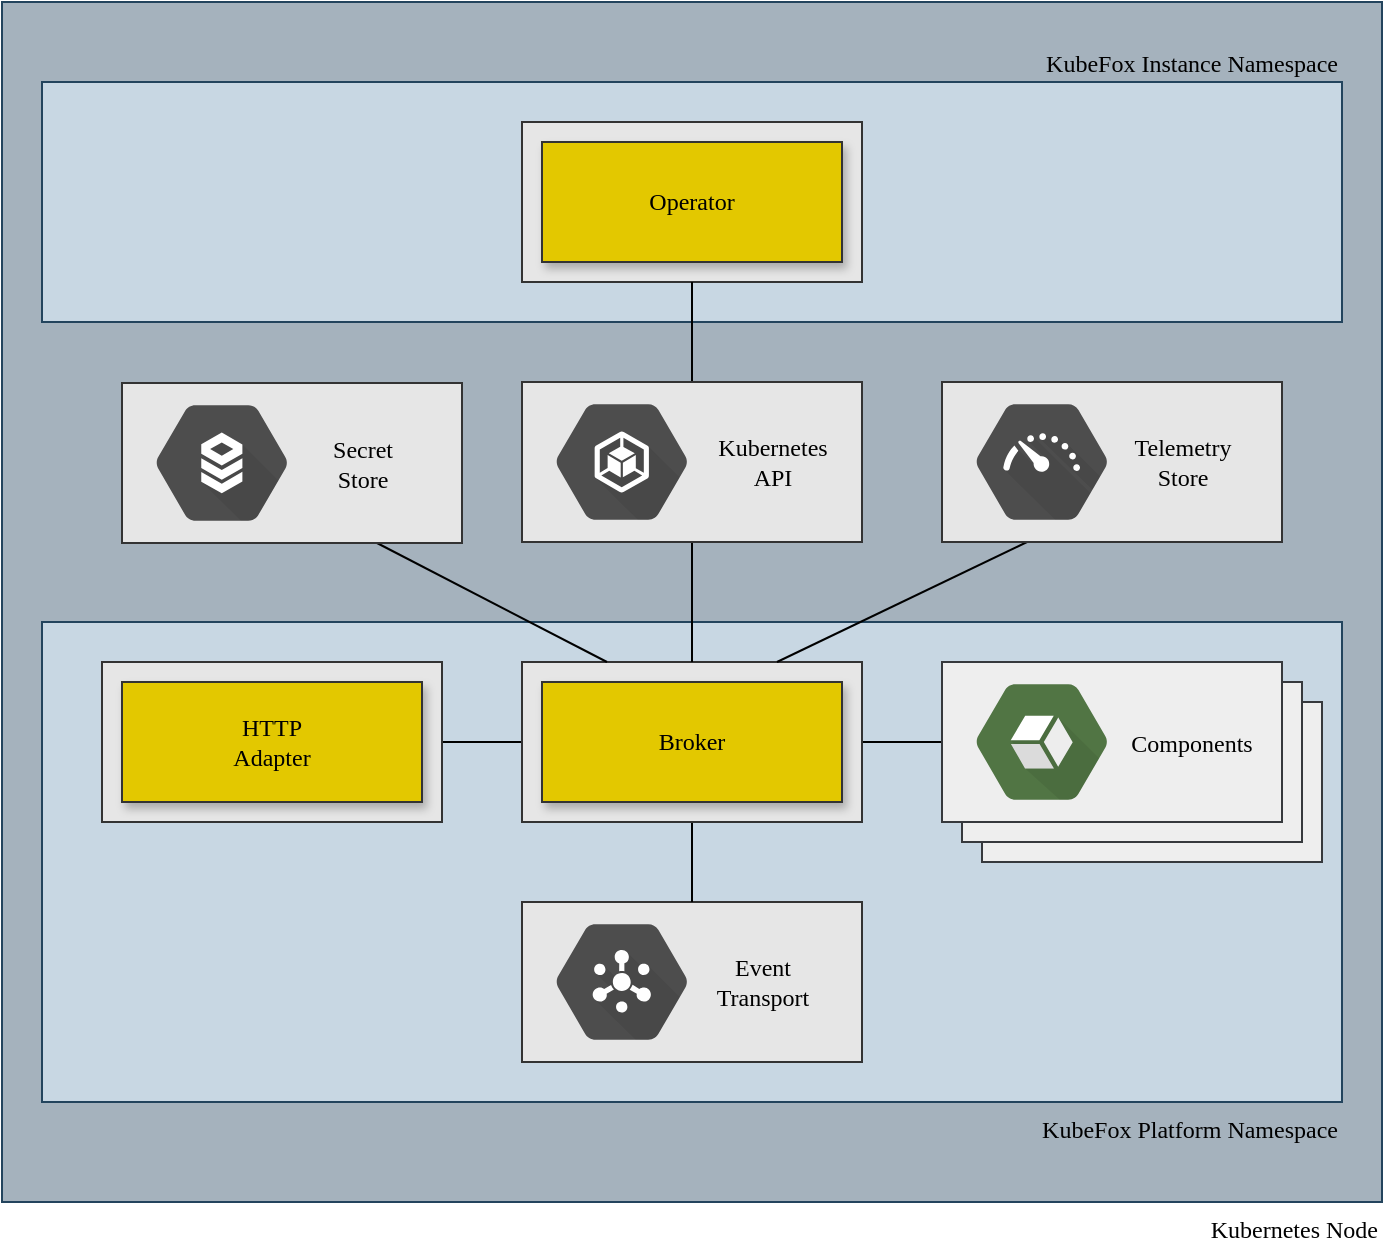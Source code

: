 <mxfile version="22.1.2" type="device">
  <diagram id="nvOsGFMiorbk_OA-nkvQ" name="Page-1">
    <mxGraphModel dx="1674" dy="833" grid="1" gridSize="10" guides="1" tooltips="1" connect="1" arrows="1" fold="1" page="0" pageScale="1" pageWidth="850" pageHeight="1100" background="#ffffff" math="0" shadow="0">
      <root>
        <mxCell id="0" />
        <mxCell id="1" parent="0" />
        <mxCell id="DgSnzCziOJDxKs8Z_xna-8" value="Kubernetes Node" style="rounded=0;whiteSpace=wrap;html=1;verticalAlign=top;fontFamily=Source Code Pro;fontSource=https%3A%2F%2Ffonts.googleapis.com%2Fcss%3Ffamily%3DSource%2BCode%2BPro;fontSize=12;labelPosition=center;verticalLabelPosition=bottom;align=right;spacingLeft=0;sketch=0;spacingRight=0;fillColor=#A5B2BD;strokeColor=#23445d;" parent="1" vertex="1">
          <mxGeometry x="600" y="780" width="690" height="600" as="geometry" />
        </mxCell>
        <mxCell id="hHuCMAb4LzYqgweW_ZiV-6" value="KubeFox Platform Namespace" style="rounded=0;whiteSpace=wrap;html=1;strokeColor=#23445d;fillColor=#C8D7E3;verticalAlign=top;fontFamily=Source Code Pro;fontSource=https%3A%2F%2Ffonts.googleapis.com%2Fcss%3Ffamily%3DSource%2BCode%2BPro;fontSize=12;labelPosition=center;verticalLabelPosition=bottom;align=right;spacingLeft=0;sketch=0;spacingRight=0;" vertex="1" parent="1">
          <mxGeometry x="620" y="1090" width="650" height="240" as="geometry" />
        </mxCell>
        <mxCell id="hHuCMAb4LzYqgweW_ZiV-9" style="rounded=0;orthogonalLoop=1;jettySize=auto;html=1;exitX=1;exitY=0.5;exitDx=0;exitDy=0;entryX=0;entryY=0.5;entryDx=0;entryDy=0;endArrow=none;endFill=0;fontFamily=Source Code Pro;fontSource=https%3A%2F%2Ffonts.googleapis.com%2Fcss%3Ffamily%3DSource%2BCode%2BPro;" edge="1" parent="1" source="hHuCMAb4LzYqgweW_ZiV-1" target="DgSnzCziOJDxKs8Z_xna-59">
          <mxGeometry relative="1" as="geometry" />
        </mxCell>
        <mxCell id="hHuCMAb4LzYqgweW_ZiV-22" style="edgeStyle=none;shape=connector;rounded=0;orthogonalLoop=1;jettySize=auto;html=1;exitX=1;exitY=0.5;exitDx=0;exitDy=0;entryX=0;entryY=0.5;entryDx=0;entryDy=0;labelBackgroundColor=default;strokeColor=default;align=center;verticalAlign=middle;fontFamily=Source Code Pro;fontSize=11;fontColor=default;endArrow=none;endFill=0;fontSource=https%3A%2F%2Ffonts.googleapis.com%2Fcss%3Ffamily%3DSource%2BCode%2BPro;" edge="1" parent="1" source="hHuCMAb4LzYqgweW_ZiV-3" target="hHuCMAb4LzYqgweW_ZiV-1">
          <mxGeometry relative="1" as="geometry" />
        </mxCell>
        <mxCell id="hHuCMAb4LzYqgweW_ZiV-3" value="" style="rounded=0;whiteSpace=wrap;html=1;strokeColor=#333333;fillColor=#E6E6E6;verticalAlign=top;fontFamily=Source Code Pro;fontSize=12;labelPosition=center;verticalLabelPosition=bottom;align=center;spacingLeft=4;sketch=0;fontColor=#000000;labelBackgroundColor=none;fontSource=https%3A%2F%2Ffonts.googleapis.com%2Fcss%3Ffamily%3DSource%2BCode%2BPro;" vertex="1" parent="1">
          <mxGeometry x="650" y="1110" width="170" height="80" as="geometry" />
        </mxCell>
        <mxCell id="hHuCMAb4LzYqgweW_ZiV-4" value="HTTP&lt;br&gt;Adapter" style="rounded=0;whiteSpace=wrap;html=1;strokeColor=#333333;fillColor=#e3c800;verticalAlign=middle;fontFamily=Source Code Pro;fontSize=12;fontColor=#000000;shadow=1;labelBackgroundColor=none;fontSource=https%3A%2F%2Ffonts.googleapis.com%2Fcss%3Ffamily%3DSource%2BCode%2BPro;spacingLeft=0;spacingTop=0;spacingBottom=0;spacing=2;" vertex="1" parent="1">
          <mxGeometry x="660" y="1120" width="150" height="60" as="geometry" />
        </mxCell>
        <mxCell id="hHuCMAb4LzYqgweW_ZiV-8" value="" style="rounded=0;whiteSpace=wrap;html=1;strokeColor=#333333;fillColor=#E6E6E6;verticalAlign=top;fontFamily=Source Code Pro;fontSize=12;labelPosition=center;verticalLabelPosition=bottom;align=center;spacingLeft=0;sketch=0;fontColor=#000000;labelBackgroundColor=none;fontSource=https%3A%2F%2Ffonts.googleapis.com%2Fcss%3Ffamily%3DSource%2BCode%2BPro;" vertex="1" parent="1">
          <mxGeometry x="860" y="1230" width="170" height="80" as="geometry" />
        </mxCell>
        <mxCell id="DgSnzCziOJDxKs8Z_xna-7" value="Event&lt;br&gt;Transport" style="sketch=0;html=1;fillColor=#4D4D4D;strokeColor=none;verticalAlign=middle;labelPosition=right;verticalLabelPosition=middle;align=center;spacingTop=0;fontSize=12;fontStyle=0;fontColor=#000000;shape=mxgraph.gcp2.hexIcon;prIcon=cloud_pubsub;fontFamily=Source Code Pro;fontSource=https%3A%2F%2Ffonts.googleapis.com%2Fcss%3Ffamily%3DSource%2BCode%2BPro;spacingBottom=0;shadow=0;spacingRight=0;spacingLeft=-60;" parent="1" vertex="1">
          <mxGeometry x="860" y="1227.5" width="100" height="85" as="geometry" />
        </mxCell>
        <mxCell id="hHuCMAb4LzYqgweW_ZiV-14" style="edgeStyle=none;shape=connector;rounded=0;orthogonalLoop=1;jettySize=auto;html=1;exitX=0.5;exitY=1;exitDx=0;exitDy=0;entryX=0.5;entryY=0;entryDx=0;entryDy=0;labelBackgroundColor=default;strokeColor=default;align=center;verticalAlign=middle;fontFamily=Source Code Pro;fontSize=11;fontColor=default;endArrow=none;endFill=0;fontSource=https%3A%2F%2Ffonts.googleapis.com%2Fcss%3Ffamily%3DSource%2BCode%2BPro;" edge="1" parent="1" source="hHuCMAb4LzYqgweW_ZiV-1" target="hHuCMAb4LzYqgweW_ZiV-8">
          <mxGeometry relative="1" as="geometry" />
        </mxCell>
        <mxCell id="hHuCMAb4LzYqgweW_ZiV-1" value="" style="rounded=0;whiteSpace=wrap;html=1;strokeColor=#333333;fillColor=#E6E6E6;verticalAlign=top;fontFamily=Source Code Pro;fontSize=12;labelPosition=center;verticalLabelPosition=bottom;align=center;spacingLeft=4;sketch=0;fontColor=#000000;labelBackgroundColor=none;fontSource=https%3A%2F%2Ffonts.googleapis.com%2Fcss%3Ffamily%3DSource%2BCode%2BPro;" vertex="1" parent="1">
          <mxGeometry x="860" y="1110" width="170" height="80" as="geometry" />
        </mxCell>
        <mxCell id="hHuCMAb4LzYqgweW_ZiV-2" value="Broker" style="rounded=0;whiteSpace=wrap;html=1;strokeColor=#333333;fillColor=#e3c800;verticalAlign=middle;fontFamily=Source Code Pro;fontSize=12;fontColor=#000000;shadow=1;labelBackgroundColor=none;fontSource=https%3A%2F%2Ffonts.googleapis.com%2Fcss%3Ffamily%3DSource%2BCode%2BPro;spacingLeft=0;spacingTop=0;spacingBottom=0;spacing=2;" vertex="1" parent="1">
          <mxGeometry x="870" y="1120" width="150" height="60" as="geometry" />
        </mxCell>
        <mxCell id="hHuCMAb4LzYqgweW_ZiV-15" style="edgeStyle=none;shape=connector;rounded=0;orthogonalLoop=1;jettySize=auto;html=1;exitX=0.5;exitY=0;exitDx=0;exitDy=0;entryX=0.5;entryY=1;entryDx=0;entryDy=0;labelBackgroundColor=default;strokeColor=default;align=center;verticalAlign=middle;fontFamily=Source Code Pro;fontSize=11;fontColor=default;endArrow=none;endFill=0;fontSource=https%3A%2F%2Ffonts.googleapis.com%2Fcss%3Ffamily%3DSource%2BCode%2BPro;" edge="1" parent="1" source="hHuCMAb4LzYqgweW_ZiV-1" target="hHuCMAb4LzYqgweW_ZiV-43">
          <mxGeometry relative="1" as="geometry" />
        </mxCell>
        <mxCell id="hHuCMAb4LzYqgweW_ZiV-18" value="" style="rounded=0;whiteSpace=wrap;html=1;strokeColor=#36393d;fillColor=#eeeeee;verticalAlign=top;fontFamily=Source Code Pro;fontSource=https%3A%2F%2Ffonts.googleapis.com%2Fcss%3Ffamily%3DSource%2BCode%2BPro;fontSize=12;labelPosition=center;verticalLabelPosition=bottom;align=center;spacingLeft=4;sketch=0;" vertex="1" parent="1">
          <mxGeometry x="1090" y="1130" width="170" height="80" as="geometry" />
        </mxCell>
        <mxCell id="hHuCMAb4LzYqgweW_ZiV-16" value="" style="rounded=0;whiteSpace=wrap;html=1;strokeColor=#36393d;fillColor=#eeeeee;verticalAlign=top;fontFamily=Source Code Pro;fontSource=https%3A%2F%2Ffonts.googleapis.com%2Fcss%3Ffamily%3DSource%2BCode%2BPro;fontSize=12;labelPosition=center;verticalLabelPosition=bottom;align=center;spacingLeft=4;sketch=0;" vertex="1" parent="1">
          <mxGeometry x="1080" y="1120" width="170" height="80" as="geometry" />
        </mxCell>
        <mxCell id="DgSnzCziOJDxKs8Z_xna-59" value="" style="rounded=0;whiteSpace=wrap;html=1;strokeColor=#36393d;fillColor=#eeeeee;verticalAlign=top;fontFamily=Source Code Pro;fontSource=https%3A%2F%2Ffonts.googleapis.com%2Fcss%3Ffamily%3DSource%2BCode%2BPro;fontSize=12;labelPosition=center;verticalLabelPosition=bottom;align=center;spacingLeft=4;sketch=0;" parent="1" vertex="1">
          <mxGeometry x="1070" y="1110" width="170" height="80" as="geometry" />
        </mxCell>
        <mxCell id="5H6KGwHTrD5YW4fPExSh-25" value="Components" style="sketch=0;fillColor=#517544;strokeColor=none;verticalAlign=middle;labelPosition=right;verticalLabelPosition=middle;align=center;spacingTop=0;fontSize=12;fontStyle=0;fontColor=#000000;shape=mxgraph.gcp2.hexIcon;prIcon=stackdriver;rounded=1;shadow=0;glass=0;fontFamily=Source Code Pro;fontSource=https%3A%2F%2Ffonts.googleapis.com%2Fcss%3Ffamily%3DSource%2BCode%2BPro;spacingBottom=0;spacingLeft=-50;" parent="1" vertex="1">
          <mxGeometry x="1070" y="1107.5" width="100" height="85" as="geometry" />
        </mxCell>
        <mxCell id="hHuCMAb4LzYqgweW_ZiV-24" style="edgeStyle=none;shape=connector;rounded=0;orthogonalLoop=1;jettySize=auto;html=1;exitX=0.25;exitY=0;exitDx=0;exitDy=0;entryX=0.75;entryY=0.67;entryDx=0;entryDy=0;entryPerimeter=0;labelBackgroundColor=default;strokeColor=default;align=center;verticalAlign=middle;fontFamily=Helvetica;fontSize=11;fontColor=default;endArrow=none;endFill=0;" edge="1" parent="1" source="hHuCMAb4LzYqgweW_ZiV-41" target="DgSnzCziOJDxKs8Z_xna-26">
          <mxGeometry relative="1" as="geometry" />
        </mxCell>
        <mxCell id="hHuCMAb4LzYqgweW_ZiV-25" style="edgeStyle=none;shape=connector;rounded=0;orthogonalLoop=1;jettySize=auto;html=1;exitX=0.75;exitY=0;exitDx=0;exitDy=0;labelBackgroundColor=default;strokeColor=default;align=center;verticalAlign=middle;fontFamily=Helvetica;fontSize=11;fontColor=default;endArrow=none;endFill=0;entryX=0.25;entryY=1;entryDx=0;entryDy=0;" edge="1" parent="1" source="hHuCMAb4LzYqgweW_ZiV-1" target="hHuCMAb4LzYqgweW_ZiV-45">
          <mxGeometry relative="1" as="geometry">
            <mxPoint x="350" y="1090" as="targetPoint" />
          </mxGeometry>
        </mxCell>
        <mxCell id="hHuCMAb4LzYqgweW_ZiV-26" value="KubeFox Instance Namespace" style="rounded=0;whiteSpace=wrap;html=1;strokeColor=#23445d;fillColor=#C8D7E3;verticalAlign=bottom;fontFamily=Source Code Pro;fontSource=https%3A%2F%2Ffonts.googleapis.com%2Fcss%3Ffamily%3DSource%2BCode%2BPro;fontSize=12;labelPosition=center;verticalLabelPosition=top;align=right;spacingLeft=0;sketch=0;spacingRight=0;" vertex="1" parent="1">
          <mxGeometry x="620" y="820" width="650" height="120" as="geometry" />
        </mxCell>
        <mxCell id="hHuCMAb4LzYqgweW_ZiV-34" value="" style="rounded=0;whiteSpace=wrap;html=1;strokeColor=#333333;fillColor=#E6E6E6;verticalAlign=top;fontFamily=Source Code Pro;fontSize=12;labelPosition=center;verticalLabelPosition=bottom;align=center;spacingLeft=4;sketch=0;fontColor=#000000;labelBackgroundColor=none;fontSource=https%3A%2F%2Ffonts.googleapis.com%2Fcss%3Ffamily%3DSource%2BCode%2BPro;" vertex="1" parent="1">
          <mxGeometry x="860" y="840" width="170" height="80" as="geometry" />
        </mxCell>
        <UserObject label="Operator" id="hHuCMAb4LzYqgweW_ZiV-35">
          <mxCell style="rounded=0;whiteSpace=wrap;html=1;strokeColor=#333333;fillColor=#e3c800;verticalAlign=middle;fontFamily=Source Code Pro;fontSize=12;fontColor=#000000;shadow=1;labelBackgroundColor=none;fontSource=https%3A%2F%2Ffonts.googleapis.com%2Fcss%3Ffamily%3DSource%2BCode%2BPro;spacingLeft=0;spacingTop=0;spacingBottom=0;spacing=2;" vertex="1" parent="1">
            <mxGeometry x="870" y="850" width="150" height="60" as="geometry" />
          </mxCell>
        </UserObject>
        <mxCell id="hHuCMAb4LzYqgweW_ZiV-40" style="edgeStyle=none;shape=connector;rounded=0;orthogonalLoop=1;jettySize=auto;html=1;exitX=0.5;exitY=1;exitDx=0;exitDy=0;entryX=0.5;entryY=0;entryDx=0;entryDy=0;labelBackgroundColor=default;strokeColor=default;align=center;verticalAlign=middle;fontFamily=Helvetica;fontSize=11;fontColor=default;endArrow=none;endFill=0;" edge="1" parent="1" source="hHuCMAb4LzYqgweW_ZiV-34" target="hHuCMAb4LzYqgweW_ZiV-43">
          <mxGeometry relative="1" as="geometry" />
        </mxCell>
        <mxCell id="hHuCMAb4LzYqgweW_ZiV-42" value="" style="edgeStyle=none;shape=connector;rounded=0;orthogonalLoop=1;jettySize=auto;html=1;exitX=0.25;exitY=0;exitDx=0;exitDy=0;entryX=0.75;entryY=1;entryDx=0;entryDy=0;labelBackgroundColor=default;strokeColor=default;align=center;verticalAlign=middle;fontFamily=Helvetica;fontSize=11;fontColor=default;endArrow=none;endFill=0;" edge="1" parent="1" source="hHuCMAb4LzYqgweW_ZiV-1" target="hHuCMAb4LzYqgweW_ZiV-41">
          <mxGeometry relative="1" as="geometry">
            <mxPoint x="903" y="1110" as="sourcePoint" />
            <mxPoint x="760" y="1022" as="targetPoint" />
          </mxGeometry>
        </mxCell>
        <mxCell id="hHuCMAb4LzYqgweW_ZiV-41" value="" style="rounded=0;whiteSpace=wrap;html=1;strokeColor=#333333;fillColor=#E6E6E6;verticalAlign=top;fontFamily=Source Code Pro;fontSize=12;labelPosition=center;verticalLabelPosition=bottom;align=center;spacingLeft=0;sketch=0;fontColor=#000000;labelBackgroundColor=none;fontSource=https%3A%2F%2Ffonts.googleapis.com%2Fcss%3Ffamily%3DSource%2BCode%2BPro;" vertex="1" parent="1">
          <mxGeometry x="660" y="970.5" width="170" height="80" as="geometry" />
        </mxCell>
        <mxCell id="DgSnzCziOJDxKs8Z_xna-26" value="Secret&lt;br&gt;Store" style="fillColor=#4D4D4D;strokeColor=none;verticalAlign=middle;labelPosition=right;verticalLabelPosition=middle;align=center;spacingTop=0;fontSize=12;fontStyle=0;fontColor=#000000;shape=mxgraph.gcp2.hexIcon;prIcon=cloud_sql;fontFamily=Source Code Pro;fontSource=https%3A%2F%2Ffonts.googleapis.com%2Fcss%3Ffamily%3DSource%2BCode%2BPro;spacingBottom=0;shadow=0;spacingLeft=-60;strokeWidth=8;gradientColor=none;html=1;" parent="1" vertex="1">
          <mxGeometry x="660" y="968" width="100" height="85" as="geometry" />
        </mxCell>
        <mxCell id="hHuCMAb4LzYqgweW_ZiV-43" value="" style="rounded=0;whiteSpace=wrap;html=1;strokeColor=#333333;fillColor=#E6E6E6;verticalAlign=top;fontFamily=Source Code Pro;fontSize=12;labelPosition=center;verticalLabelPosition=bottom;align=center;spacingLeft=0;sketch=0;fontColor=#000000;labelBackgroundColor=none;fontSource=https%3A%2F%2Ffonts.googleapis.com%2Fcss%3Ffamily%3DSource%2BCode%2BPro;" vertex="1" parent="1">
          <mxGeometry x="860" y="970" width="170" height="80" as="geometry" />
        </mxCell>
        <mxCell id="DgSnzCziOJDxKs8Z_xna-6" value="Kubernetes&lt;br&gt;API" style="sketch=0;html=1;fillColor=#4D4D4D;strokeColor=none;verticalAlign=middle;labelPosition=right;verticalLabelPosition=middle;align=center;spacingTop=0;fontSize=12;fontStyle=0;fontColor=#000000;shape=mxgraph.gcp2.hexIcon;prIcon=container_engine;fontFamily=Source Code Pro;fontSource=https%3A%2F%2Ffonts.googleapis.com%2Fcss%3Ffamily%3DSource%2BCode%2BPro;spacingBottom=0;spacingRight=0;spacingLeft=-50;" parent="1" vertex="1">
          <mxGeometry x="860" y="967.5" width="100" height="85" as="geometry" />
        </mxCell>
        <mxCell id="hHuCMAb4LzYqgweW_ZiV-45" value="" style="rounded=0;whiteSpace=wrap;html=1;strokeColor=#333333;fillColor=#E6E6E6;verticalAlign=top;fontFamily=Source Code Pro;fontSize=12;labelPosition=center;verticalLabelPosition=bottom;align=center;spacingLeft=0;sketch=0;fontColor=#000000;labelBackgroundColor=none;fontSource=https%3A%2F%2Ffonts.googleapis.com%2Fcss%3Ffamily%3DSource%2BCode%2BPro;" vertex="1" parent="1">
          <mxGeometry x="1070" y="970" width="170" height="80" as="geometry" />
        </mxCell>
        <mxCell id="DgSnzCziOJDxKs8Z_xna-10" value="Telemetry&lt;br style=&quot;font-size: 12px;&quot;&gt;Store" style="sketch=0;html=1;fillColor=#4D4D4D;strokeColor=none;verticalAlign=middle;labelPosition=right;verticalLabelPosition=middle;align=center;spacingTop=0;fontSize=12;fontStyle=0;fontColor=#000000;shape=mxgraph.gcp2.hexIcon;prIcon=standard_network_tier;fontFamily=Source Code Pro;fontSource=https%3A%2F%2Ffonts.googleapis.com%2Fcss%3Ffamily%3DSource%2BCode%2BPro;spacingBottom=0;shadow=0;spacingLeft=-60;" parent="1" vertex="1">
          <mxGeometry x="1070" y="967.5" width="100" height="85" as="geometry" />
        </mxCell>
      </root>
    </mxGraphModel>
  </diagram>
</mxfile>
